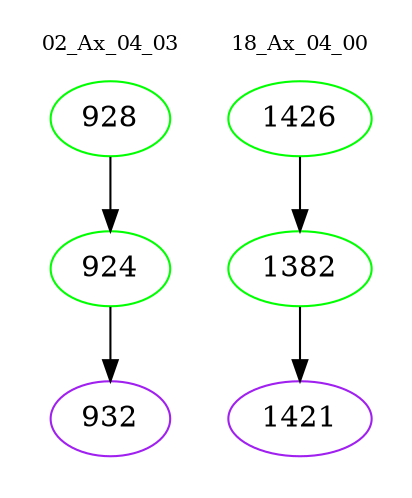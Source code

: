 digraph{
subgraph cluster_0 {
color = white
label = "02_Ax_04_03";
fontsize=10;
T0_928 [label="928", color="green"]
T0_928 -> T0_924 [color="black"]
T0_924 [label="924", color="green"]
T0_924 -> T0_932 [color="black"]
T0_932 [label="932", color="purple"]
}
subgraph cluster_1 {
color = white
label = "18_Ax_04_00";
fontsize=10;
T1_1426 [label="1426", color="green"]
T1_1426 -> T1_1382 [color="black"]
T1_1382 [label="1382", color="green"]
T1_1382 -> T1_1421 [color="black"]
T1_1421 [label="1421", color="purple"]
}
}
